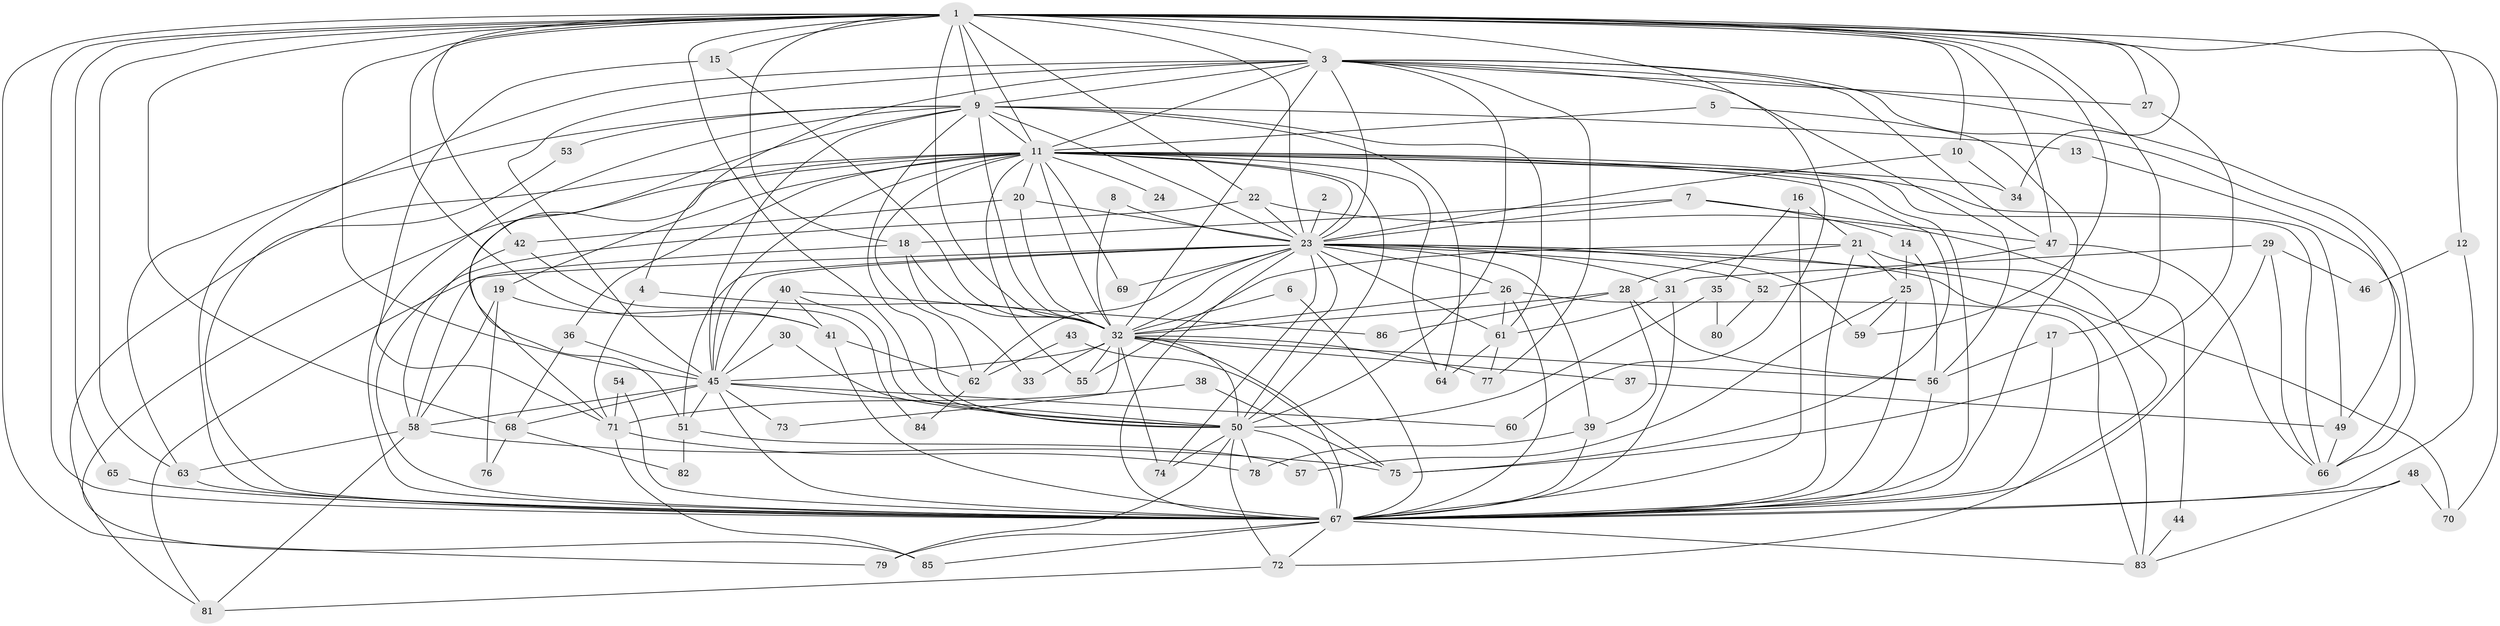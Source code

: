 // original degree distribution, {35: 0.006993006993006993, 18: 0.02097902097902098, 19: 0.006993006993006993, 29: 0.006993006993006993, 26: 0.006993006993006993, 31: 0.006993006993006993, 27: 0.006993006993006993, 17: 0.006993006993006993, 2: 0.4755244755244755, 4: 0.11888111888111888, 3: 0.24475524475524477, 5: 0.03496503496503497, 6: 0.04195804195804196, 7: 0.013986013986013986}
// Generated by graph-tools (version 1.1) at 2025/36/03/04/25 23:36:30]
// undirected, 86 vertices, 225 edges
graph export_dot {
  node [color=gray90,style=filled];
  1;
  2;
  3;
  4;
  5;
  6;
  7;
  8;
  9;
  10;
  11;
  12;
  13;
  14;
  15;
  16;
  17;
  18;
  19;
  20;
  21;
  22;
  23;
  24;
  25;
  26;
  27;
  28;
  29;
  30;
  31;
  32;
  33;
  34;
  35;
  36;
  37;
  38;
  39;
  40;
  41;
  42;
  43;
  44;
  45;
  46;
  47;
  48;
  49;
  50;
  51;
  52;
  53;
  54;
  55;
  56;
  57;
  58;
  59;
  60;
  61;
  62;
  63;
  64;
  65;
  66;
  67;
  68;
  69;
  70;
  71;
  72;
  73;
  74;
  75;
  76;
  77;
  78;
  79;
  80;
  81;
  82;
  83;
  84;
  85;
  86;
  1 -- 3 [weight=2.0];
  1 -- 9 [weight=2.0];
  1 -- 10 [weight=1.0];
  1 -- 11 [weight=3.0];
  1 -- 12 [weight=1.0];
  1 -- 15 [weight=2.0];
  1 -- 17 [weight=1.0];
  1 -- 18 [weight=2.0];
  1 -- 22 [weight=1.0];
  1 -- 23 [weight=2.0];
  1 -- 27 [weight=1.0];
  1 -- 32 [weight=3.0];
  1 -- 34 [weight=1.0];
  1 -- 41 [weight=2.0];
  1 -- 42 [weight=1.0];
  1 -- 45 [weight=3.0];
  1 -- 47 [weight=2.0];
  1 -- 50 [weight=2.0];
  1 -- 59 [weight=1.0];
  1 -- 60 [weight=2.0];
  1 -- 63 [weight=1.0];
  1 -- 65 [weight=1.0];
  1 -- 67 [weight=2.0];
  1 -- 68 [weight=1.0];
  1 -- 70 [weight=1.0];
  1 -- 79 [weight=1.0];
  2 -- 23 [weight=1.0];
  3 -- 4 [weight=1.0];
  3 -- 9 [weight=2.0];
  3 -- 11 [weight=1.0];
  3 -- 23 [weight=1.0];
  3 -- 27 [weight=1.0];
  3 -- 32 [weight=1.0];
  3 -- 45 [weight=2.0];
  3 -- 47 [weight=1.0];
  3 -- 49 [weight=1.0];
  3 -- 50 [weight=1.0];
  3 -- 56 [weight=1.0];
  3 -- 66 [weight=1.0];
  3 -- 67 [weight=1.0];
  3 -- 77 [weight=1.0];
  4 -- 32 [weight=1.0];
  4 -- 71 [weight=1.0];
  5 -- 11 [weight=1.0];
  5 -- 67 [weight=1.0];
  6 -- 32 [weight=1.0];
  6 -- 67 [weight=1.0];
  7 -- 14 [weight=1.0];
  7 -- 18 [weight=1.0];
  7 -- 23 [weight=1.0];
  7 -- 47 [weight=1.0];
  8 -- 23 [weight=1.0];
  8 -- 32 [weight=1.0];
  9 -- 11 [weight=1.0];
  9 -- 13 [weight=1.0];
  9 -- 23 [weight=2.0];
  9 -- 32 [weight=1.0];
  9 -- 45 [weight=1.0];
  9 -- 50 [weight=2.0];
  9 -- 51 [weight=1.0];
  9 -- 53 [weight=1.0];
  9 -- 61 [weight=1.0];
  9 -- 63 [weight=1.0];
  9 -- 64 [weight=1.0];
  9 -- 67 [weight=1.0];
  10 -- 23 [weight=1.0];
  10 -- 34 [weight=1.0];
  11 -- 19 [weight=1.0];
  11 -- 20 [weight=1.0];
  11 -- 23 [weight=1.0];
  11 -- 24 [weight=1.0];
  11 -- 32 [weight=1.0];
  11 -- 34 [weight=1.0];
  11 -- 36 [weight=1.0];
  11 -- 45 [weight=1.0];
  11 -- 49 [weight=1.0];
  11 -- 50 [weight=1.0];
  11 -- 55 [weight=1.0];
  11 -- 62 [weight=1.0];
  11 -- 64 [weight=1.0];
  11 -- 66 [weight=1.0];
  11 -- 67 [weight=1.0];
  11 -- 69 [weight=1.0];
  11 -- 71 [weight=1.0];
  11 -- 75 [weight=1.0];
  11 -- 81 [weight=1.0];
  11 -- 85 [weight=1.0];
  12 -- 46 [weight=1.0];
  12 -- 67 [weight=1.0];
  13 -- 66 [weight=1.0];
  14 -- 25 [weight=1.0];
  14 -- 56 [weight=1.0];
  15 -- 32 [weight=1.0];
  15 -- 71 [weight=1.0];
  16 -- 21 [weight=1.0];
  16 -- 35 [weight=1.0];
  16 -- 67 [weight=1.0];
  17 -- 56 [weight=1.0];
  17 -- 67 [weight=1.0];
  18 -- 32 [weight=1.0];
  18 -- 33 [weight=1.0];
  18 -- 58 [weight=1.0];
  19 -- 41 [weight=1.0];
  19 -- 58 [weight=1.0];
  19 -- 76 [weight=1.0];
  20 -- 23 [weight=1.0];
  20 -- 32 [weight=1.0];
  20 -- 42 [weight=1.0];
  21 -- 25 [weight=1.0];
  21 -- 28 [weight=1.0];
  21 -- 55 [weight=1.0];
  21 -- 67 [weight=1.0];
  21 -- 72 [weight=1.0];
  22 -- 23 [weight=1.0];
  22 -- 44 [weight=1.0];
  22 -- 67 [weight=1.0];
  23 -- 26 [weight=1.0];
  23 -- 31 [weight=1.0];
  23 -- 32 [weight=1.0];
  23 -- 39 [weight=1.0];
  23 -- 45 [weight=1.0];
  23 -- 50 [weight=1.0];
  23 -- 51 [weight=1.0];
  23 -- 52 [weight=1.0];
  23 -- 59 [weight=1.0];
  23 -- 61 [weight=1.0];
  23 -- 62 [weight=1.0];
  23 -- 67 [weight=2.0];
  23 -- 69 [weight=1.0];
  23 -- 70 [weight=1.0];
  23 -- 74 [weight=1.0];
  23 -- 81 [weight=1.0];
  23 -- 83 [weight=1.0];
  25 -- 57 [weight=1.0];
  25 -- 59 [weight=1.0];
  25 -- 67 [weight=1.0];
  26 -- 32 [weight=1.0];
  26 -- 61 [weight=1.0];
  26 -- 67 [weight=1.0];
  26 -- 83 [weight=1.0];
  27 -- 75 [weight=1.0];
  28 -- 32 [weight=1.0];
  28 -- 39 [weight=1.0];
  28 -- 56 [weight=1.0];
  28 -- 86 [weight=1.0];
  29 -- 31 [weight=1.0];
  29 -- 46 [weight=1.0];
  29 -- 66 [weight=1.0];
  29 -- 67 [weight=1.0];
  30 -- 45 [weight=1.0];
  30 -- 50 [weight=1.0];
  31 -- 61 [weight=1.0];
  31 -- 67 [weight=1.0];
  32 -- 33 [weight=1.0];
  32 -- 37 [weight=1.0];
  32 -- 45 [weight=1.0];
  32 -- 50 [weight=1.0];
  32 -- 55 [weight=2.0];
  32 -- 56 [weight=1.0];
  32 -- 67 [weight=1.0];
  32 -- 73 [weight=2.0];
  32 -- 74 [weight=1.0];
  32 -- 77 [weight=1.0];
  35 -- 50 [weight=1.0];
  35 -- 80 [weight=1.0];
  36 -- 45 [weight=1.0];
  36 -- 68 [weight=1.0];
  37 -- 49 [weight=1.0];
  38 -- 71 [weight=1.0];
  38 -- 75 [weight=1.0];
  39 -- 67 [weight=1.0];
  39 -- 78 [weight=1.0];
  40 -- 41 [weight=1.0];
  40 -- 45 [weight=1.0];
  40 -- 50 [weight=1.0];
  40 -- 86 [weight=1.0];
  41 -- 62 [weight=1.0];
  41 -- 67 [weight=1.0];
  42 -- 58 [weight=1.0];
  42 -- 84 [weight=1.0];
  43 -- 62 [weight=1.0];
  43 -- 75 [weight=1.0];
  44 -- 83 [weight=1.0];
  45 -- 50 [weight=1.0];
  45 -- 51 [weight=1.0];
  45 -- 58 [weight=1.0];
  45 -- 60 [weight=1.0];
  45 -- 67 [weight=1.0];
  45 -- 68 [weight=1.0];
  45 -- 73 [weight=1.0];
  47 -- 52 [weight=1.0];
  47 -- 66 [weight=1.0];
  48 -- 67 [weight=2.0];
  48 -- 70 [weight=1.0];
  48 -- 83 [weight=1.0];
  49 -- 66 [weight=1.0];
  50 -- 67 [weight=1.0];
  50 -- 72 [weight=1.0];
  50 -- 74 [weight=1.0];
  50 -- 78 [weight=1.0];
  50 -- 79 [weight=1.0];
  51 -- 57 [weight=1.0];
  51 -- 82 [weight=1.0];
  52 -- 80 [weight=1.0];
  53 -- 67 [weight=1.0];
  54 -- 67 [weight=1.0];
  54 -- 71 [weight=1.0];
  56 -- 67 [weight=1.0];
  58 -- 63 [weight=1.0];
  58 -- 75 [weight=1.0];
  58 -- 81 [weight=1.0];
  61 -- 64 [weight=1.0];
  61 -- 77 [weight=1.0];
  62 -- 84 [weight=1.0];
  63 -- 67 [weight=1.0];
  65 -- 67 [weight=2.0];
  67 -- 72 [weight=1.0];
  67 -- 79 [weight=1.0];
  67 -- 83 [weight=1.0];
  67 -- 85 [weight=1.0];
  68 -- 76 [weight=1.0];
  68 -- 82 [weight=1.0];
  71 -- 78 [weight=1.0];
  71 -- 85 [weight=1.0];
  72 -- 81 [weight=1.0];
}
